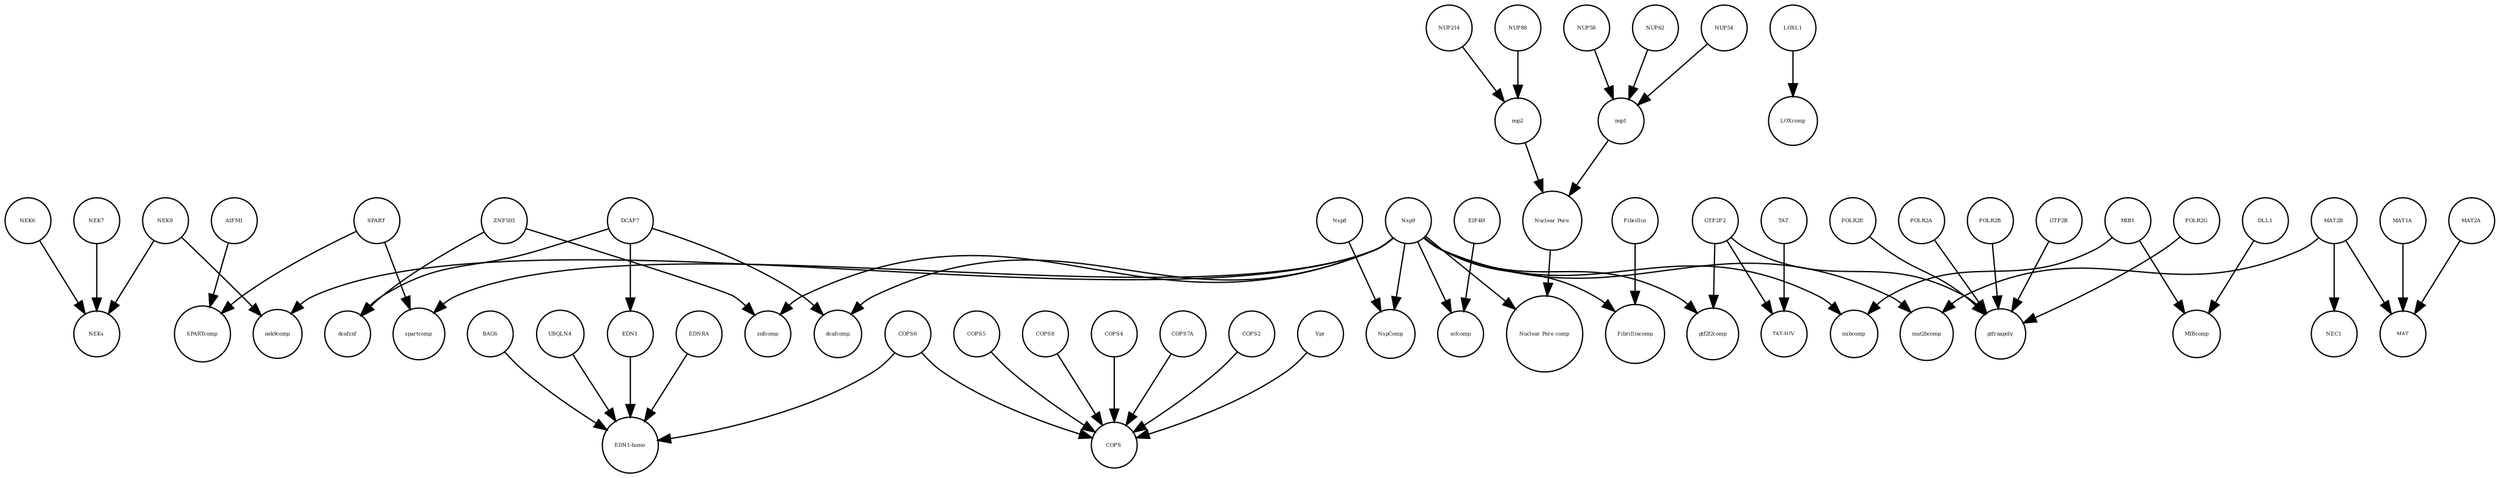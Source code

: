 strict digraph  {
Nsp8 [annotation="urn_miriam_uniprot_P0DTD1|urn_miriam_ncbiprotein_YP_009725304", bipartite=0, cls=macromolecule, fontsize=4, label=Nsp8, shape=circle];
DLL1 [annotation="", bipartite=0, cls=macromolecule, fontsize=4, label=DLL1, shape=circle];
nek9comp [annotation="", bipartite=0, cls=complex, fontsize=4, label=nek9comp, shape=circle];
AIFM1 [annotation="", bipartite=0, cls=macromolecule, fontsize=4, label=AIFM1, shape=circle];
LOXL1 [annotation="", bipartite=0, cls=macromolecule, fontsize=4, label=LOXL1, shape=circle];
NspComp [annotation="", bipartite=0, cls=complex, fontsize=4, label=NspComp, shape=circle];
MAT1A [annotation="", bipartite=0, cls=macromolecule, fontsize=4, label=MAT1A, shape=circle];
Fibrillin [annotation="", bipartite=0, cls=complex, fontsize=4, label=Fibrillin, shape=circle];
NEK6 [annotation="", bipartite=0, cls=macromolecule, fontsize=4, label=NEK6, shape=circle];
"EDN1-homo" [annotation="", bipartite=0, cls=complex, fontsize=4, label="EDN1-homo", shape=circle];
NUP214 [annotation=urn_miriam_uniprot_P35658, bipartite=0, cls=macromolecule, fontsize=4, label=NUP214, shape=circle];
nup2 [annotation="", bipartite=0, cls=complex, fontsize=4, label=nup2, shape=circle];
MAT2B [annotation="urn_miriam_uniprot_Q9NZL9|urn_miriam_pubmed_10644686|urn_miriam_pubmed_23189196|urn_miriam_pubmed_25075345|urn_miriam_pubmed_23425511", bipartite=0, cls=macromolecule, fontsize=4, label=MAT2B, shape=circle];
spartcomp [annotation="", bipartite=0, cls=complex, fontsize=4, label=spartcomp, shape=circle];
"TAT-HIV" [annotation="", bipartite=0, cls=complex, fontsize=4, label="TAT-HIV", shape=circle];
gtfrnapoly [annotation="", bipartite=0, cls=complex, fontsize=4, label=gtfrnapoly, shape=circle];
COPS [annotation="", bipartite=0, cls=complex, fontsize=4, label=COPS, shape=circle];
znfcomp [annotation="", bipartite=0, cls=complex, fontsize=4, label=znfcomp, shape=circle];
nup1 [annotation="", bipartite=0, cls=complex, fontsize=4, label=nup1, shape=circle];
NUP62 [annotation=urn_miriam_uniprot_P37198, bipartite=0, cls=macromolecule, fontsize=4, label=NUP62, shape=circle];
TAT [annotation="", bipartite=0, cls=macromolecule, fontsize=4, label=TAT, shape=circle];
MIBcomp [annotation="", bipartite=0, cls=complex, fontsize=4, label=MIBcomp, shape=circle];
eifcomp [annotation="", bipartite=0, cls=complex, fontsize=4, label=eifcomp, shape=circle];
NUP88 [annotation="urn_miriam_uniprot_Q99567|urn_miriam_pubmed_30543681", bipartite=0, cls=macromolecule, fontsize=4, label=NUP88, shape=circle];
NUP54 [annotation=urn_miriam_uniprot_Q7Z3B4, bipartite=0, cls=macromolecule, fontsize=4, label=NUP54, shape=circle];
COPS5 [annotation="", bipartite=0, cls=macromolecule, fontsize=4, label=COPS5, shape=circle];
dcafznf [annotation="", bipartite=0, cls=complex, fontsize=4, label=dcafznf, shape=circle];
SPARTcomp [annotation="", bipartite=0, cls=complex, fontsize=4, label=SPARTcomp, shape=circle];
gtf2f2comp [annotation="", bipartite=0, cls=complex, fontsize=4, label=gtf2f2comp, shape=circle];
mibcomp [annotation="", bipartite=0, cls=complex, fontsize=4, label=mibcomp, shape=circle];
POLR2G [annotation="", bipartite=0, cls=macromolecule, fontsize=4, label=POLR2G, shape=circle];
NEK7 [annotation="", bipartite=0, cls=macromolecule, fontsize=4, label=NEK7, shape=circle];
POLR2E [annotation="", bipartite=0, cls=macromolecule, fontsize=4, label=POLR2E, shape=circle];
COPS8 [annotation="", bipartite=0, cls=macromolecule, fontsize=4, label=COPS8, shape=circle];
NEC1 [annotation="", bipartite=0, cls=complex, fontsize=4, label=NEC1, shape=circle];
EDN1 [annotation=urn_miriam_uniprot_P05305, bipartite=0, cls=macromolecule, fontsize=4, label=EDN1, shape=circle];
SPART [annotation=urn_miriam_uniprot_Q8N0X7, bipartite=0, cls=macromolecule, fontsize=4, label=SPART, shape=circle];
"Nuclear Pore" [annotation="", bipartite=0, cls=complex, fontsize=4, label="Nuclear Pore", shape=circle];
POLR2A [annotation=urn_miriam_uniprot_P30876, bipartite=0, cls=macromolecule, fontsize=4, label=POLR2A, shape=circle];
dcafcomp [annotation="", bipartite=0, cls=complex, fontsize=4, label=dcafcomp, shape=circle];
NEKs [annotation="", bipartite=0, cls=complex, fontsize=4, label=NEKs, shape=circle];
DCAF7 [annotation="urn_miriam_uniprot_P61962|urn_miriam_pubmed_16887337|urn_miriam_pubmed_16949367", bipartite=0, cls=macromolecule, fontsize=4, label=DCAF7, shape=circle];
UBQLN4 [annotation="", bipartite=0, cls=macromolecule, fontsize=4, label=UBQLN4, shape=circle];
MAT [annotation="", bipartite=0, cls=complex, fontsize=4, label=MAT, shape=circle];
MIB1 [annotation="urn_miriam_uniprot_Q86YT6|urn_miriam_pubmed_24185901", bipartite=0, cls=macromolecule, fontsize=4, label=MIB1, shape=circle];
MAT2A [annotation="", bipartite=0, cls=macromolecule, fontsize=4, label=MAT2A, shape=circle];
EDNRA [annotation="", bipartite=0, cls=macromolecule, fontsize=4, label=EDNRA, shape=circle];
NUP58 [annotation=urn_miriam_uniprot_Q9BVL2, bipartite=0, cls=macromolecule, fontsize=4, label=NUP58, shape=circle];
mat2bcomp [annotation="", bipartite=0, cls=complex, fontsize=4, label=mat2bcomp, shape=circle];
COPS4 [annotation="", bipartite=0, cls=macromolecule, fontsize=4, label=COPS4, shape=circle];
COPS6 [annotation="", bipartite=0, cls=macromolecule, fontsize=4, label=COPS6, shape=circle];
"Nuclear Pore comp" [annotation="", bipartite=0, cls=complex, fontsize=4, label="Nuclear Pore comp", shape=circle];
LOXcomp [annotation="", bipartite=0, cls=complex, fontsize=4, label=LOXcomp, shape=circle];
BAG6 [annotation="", bipartite=0, cls=macromolecule, fontsize=4, label=BAG6, shape=circle];
NEK9 [annotation=urn_miriam_uniprot_Q8TD19, bipartite=0, cls=macromolecule, fontsize=4, label=NEK9, shape=circle];
GTF2F2 [annotation="urn_miriam_uniprot_P13984|urn_miriam_pubmed_10428810", bipartite=0, cls=macromolecule, fontsize=4, label=GTF2F2, shape=circle];
Fibrillincomp [annotation="", bipartite=0, cls=complex, fontsize=4, label=Fibrillincomp, shape=circle];
EIF4H [annotation="urn_miriam_uniprot_Q15056|urn_miriam_pubmed_10585411|urn_miriam_pubmed_11418588", bipartite=0, cls=macromolecule, fontsize=4, label=EIF4H, shape=circle];
COPS7A [annotation="", bipartite=0, cls=macromolecule, fontsize=4, label=COPS7A, shape=circle];
Nsp9 [annotation="urn_miriam_uniprot_P0DTD1|urn_miriam_ncbiprotein_YP_009725305", bipartite=0, cls=macromolecule, fontsize=4, label=Nsp9, shape=circle];
POLR2B [annotation="", bipartite=0, cls=macromolecule, fontsize=4, label=POLR2B, shape=circle];
COPS2 [annotation="", bipartite=0, cls=macromolecule, fontsize=4, label=COPS2, shape=circle];
Vpr [annotation="", bipartite=0, cls=macromolecule, fontsize=4, label=Vpr, shape=circle];
GTF2B [annotation="", bipartite=0, cls=macromolecule, fontsize=4, label=GTF2B, shape=circle];
ZNF503 [annotation=urn_miriam_uniprot_Q96F45, bipartite=0, cls=macromolecule, fontsize=4, label=ZNF503, shape=circle];
Nsp8 -> NspComp  [annotation="", interaction_type=production];
DLL1 -> MIBcomp  [annotation="", interaction_type=production];
AIFM1 -> SPARTcomp  [annotation="", interaction_type=production];
LOXL1 -> LOXcomp  [annotation="", interaction_type=production];
MAT1A -> MAT  [annotation="", interaction_type=production];
Fibrillin -> Fibrillincomp  [annotation="", interaction_type=production];
NEK6 -> NEKs  [annotation="", interaction_type=production];
NUP214 -> nup2  [annotation="", interaction_type=production];
nup2 -> "Nuclear Pore"  [annotation="", interaction_type=production];
MAT2B -> MAT  [annotation="", interaction_type=production];
MAT2B -> mat2bcomp  [annotation="", interaction_type=production];
MAT2B -> NEC1  [annotation="", interaction_type=production];
nup1 -> "Nuclear Pore"  [annotation="", interaction_type=production];
NUP62 -> nup1  [annotation="", interaction_type=production];
TAT -> "TAT-HIV"  [annotation="", interaction_type=production];
NUP88 -> nup2  [annotation="", interaction_type=production];
NUP54 -> nup1  [annotation="", interaction_type=production];
COPS5 -> COPS  [annotation="", interaction_type=production];
POLR2G -> gtfrnapoly  [annotation="", interaction_type=production];
NEK7 -> NEKs  [annotation="", interaction_type=production];
POLR2E -> gtfrnapoly  [annotation="", interaction_type=production];
COPS8 -> COPS  [annotation="", interaction_type=production];
EDN1 -> "EDN1-homo"  [annotation="", interaction_type=production];
SPART -> spartcomp  [annotation="", interaction_type=production];
SPART -> SPARTcomp  [annotation="", interaction_type=production];
"Nuclear Pore" -> "Nuclear Pore comp"  [annotation="", interaction_type=production];
POLR2A -> gtfrnapoly  [annotation="", interaction_type=production];
DCAF7 -> EDN1  [annotation=urn_miriam_pubmed_27880803, interaction_type=catalysis];
DCAF7 -> dcafcomp  [annotation="", interaction_type=production];
DCAF7 -> dcafznf  [annotation="", interaction_type=production];
UBQLN4 -> "EDN1-homo"  [annotation="", interaction_type=production];
MIB1 -> MIBcomp  [annotation="", interaction_type=production];
MIB1 -> mibcomp  [annotation="", interaction_type=production];
MAT2A -> MAT  [annotation="", interaction_type=production];
EDNRA -> "EDN1-homo"  [annotation="", interaction_type=production];
NUP58 -> nup1  [annotation="", interaction_type=production];
COPS4 -> COPS  [annotation="", interaction_type=production];
COPS6 -> COPS  [annotation="", interaction_type=production];
COPS6 -> "EDN1-homo"  [annotation="", interaction_type=production];
BAG6 -> "EDN1-homo"  [annotation="", interaction_type=production];
NEK9 -> nek9comp  [annotation="", interaction_type=production];
NEK9 -> NEKs  [annotation="", interaction_type=production];
GTF2F2 -> gtfrnapoly  [annotation="", interaction_type=production];
GTF2F2 -> "TAT-HIV"  [annotation="", interaction_type=production];
GTF2F2 -> gtf2f2comp  [annotation="", interaction_type=production];
EIF4H -> eifcomp  [annotation="", interaction_type=production];
COPS7A -> COPS  [annotation="", interaction_type=production];
Nsp9 -> mibcomp  [annotation="", interaction_type=production];
Nsp9 -> "Nuclear Pore comp"  [annotation="", interaction_type=production];
Nsp9 -> spartcomp  [annotation="", interaction_type=production];
Nsp9 -> eifcomp  [annotation="", interaction_type=production];
Nsp9 -> nek9comp  [annotation="", interaction_type=production];
Nsp9 -> Fibrillincomp  [annotation="", interaction_type=production];
Nsp9 -> znfcomp  [annotation="", interaction_type=production];
Nsp9 -> gtf2f2comp  [annotation="", interaction_type=production];
Nsp9 -> dcafcomp  [annotation="", interaction_type=production];
Nsp9 -> NspComp  [annotation="", interaction_type=production];
Nsp9 -> mat2bcomp  [annotation="", interaction_type=production];
POLR2B -> gtfrnapoly  [annotation="", interaction_type=production];
COPS2 -> COPS  [annotation="", interaction_type=production];
Vpr -> COPS  [annotation="", interaction_type=production];
GTF2B -> gtfrnapoly  [annotation="", interaction_type=production];
ZNF503 -> dcafznf  [annotation="", interaction_type=production];
ZNF503 -> znfcomp  [annotation="", interaction_type=production];
}
